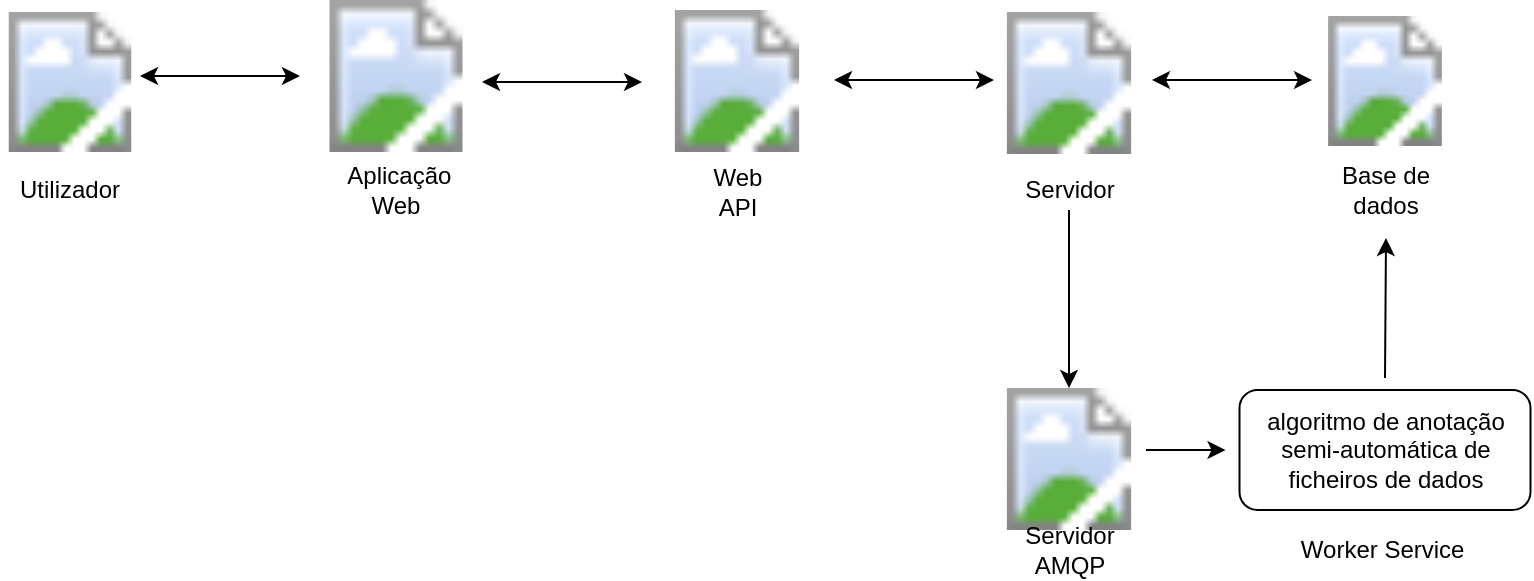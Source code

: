 <mxfile version="13.2.3" type="device"><diagram id="MCQOYmjWaxXSKb9aGjzv" name="Page-1"><mxGraphModel dx="1422" dy="762" grid="1" gridSize="10" guides="1" tooltips="1" connect="1" arrows="1" fold="1" page="1" pageScale="1" pageWidth="827" pageHeight="1169" math="0" shadow="0"><root><mxCell id="0"/><mxCell id="1" parent="0"/><mxCell id="0_k6-7-gBFnaidTuNq54-5" value="" style="shape=image;html=1;verticalLabelPosition=bottom;labelBackgroundColor=#ffffff;verticalAlign=top;imageAspect=1;aspect=fixed;image=https://cdn1.iconfinder.com/data/icons/home-appliances-49/100/Home_Appliances_9-512.png;" parent="1" vertex="1"><mxGeometry x="210" y="285" width="76" height="76" as="geometry"/></mxCell><mxCell id="0_k6-7-gBFnaidTuNq54-6" value="" style="shape=image;html=1;verticalLabelPosition=bottom;labelBackgroundColor=#ffffff;verticalAlign=top;imageAspect=1;aspect=fixed;image=https://image.flaticon.com/icons/png/512/115/115804.png;" parent="1" vertex="1"><mxGeometry x="383" y="290" width="71" height="71" as="geometry"/></mxCell><mxCell id="0_k6-7-gBFnaidTuNq54-7" value="" style="shape=image;html=1;verticalLabelPosition=bottom;labelBackgroundColor=#ffffff;verticalAlign=top;imageAspect=1;aspect=fixed;image=https://www.freepnglogos.com/uploads/server-png/server-icon-download-icons-17.png;" parent="1" vertex="1"><mxGeometry x="549" y="291" width="71" height="71" as="geometry"/></mxCell><mxCell id="0_k6-7-gBFnaidTuNq54-8" value="" style="shape=image;html=1;verticalLabelPosition=bottom;labelBackgroundColor=#ffffff;verticalAlign=top;imageAspect=1;aspect=fixed;image=https://clipartart.com/images/database-icon-clipart.jpg;" parent="1" vertex="1"><mxGeometry x="710" y="293" width="65" height="65" as="geometry"/></mxCell><mxCell id="0_k6-7-gBFnaidTuNq54-9" value="" style="shape=image;html=1;verticalLabelPosition=bottom;labelBackgroundColor=#ffffff;verticalAlign=top;imageAspect=1;aspect=fixed;image=https://icons-for-free.com/iconfiles/png/512/friend+human+man+member+person+profile+user+users+icon-1320168707291252637.png;" parent="1" vertex="1"><mxGeometry x="50" y="291" width="70" height="70" as="geometry"/></mxCell><mxCell id="0_k6-7-gBFnaidTuNq54-10" value="Utilizador" style="text;html=1;strokeColor=none;fillColor=none;align=center;verticalAlign=middle;whiteSpace=wrap;rounded=0;" parent="1" vertex="1"><mxGeometry x="65" y="370" width="40" height="20" as="geometry"/></mxCell><mxCell id="0_k6-7-gBFnaidTuNq54-11" value="&amp;nbsp;Aplicação Web" style="text;html=1;strokeColor=none;fillColor=none;align=center;verticalAlign=middle;whiteSpace=wrap;rounded=0;" parent="1" vertex="1"><mxGeometry x="217" y="370" width="62" height="20" as="geometry"/></mxCell><mxCell id="0_k6-7-gBFnaidTuNq54-12" value="Web API" style="text;html=1;strokeColor=none;fillColor=none;align=center;verticalAlign=middle;whiteSpace=wrap;rounded=0;" parent="1" vertex="1"><mxGeometry x="398.5" y="371" width="40" height="20" as="geometry"/></mxCell><mxCell id="0_k6-7-gBFnaidTuNq54-13" value="Servidor" style="text;html=1;strokeColor=none;fillColor=none;align=center;verticalAlign=middle;whiteSpace=wrap;rounded=0;" parent="1" vertex="1"><mxGeometry x="564.5" y="370" width="40" height="20" as="geometry"/></mxCell><mxCell id="0_k6-7-gBFnaidTuNq54-15" value="Base de dados" style="text;html=1;strokeColor=none;fillColor=none;align=center;verticalAlign=middle;whiteSpace=wrap;rounded=0;" parent="1" vertex="1"><mxGeometry x="718.75" y="370" width="47.5" height="20" as="geometry"/></mxCell><mxCell id="0_k6-7-gBFnaidTuNq54-16" value="" style="endArrow=classic;startArrow=classic;html=1;" parent="1" edge="1"><mxGeometry width="50" height="50" relative="1" as="geometry"><mxPoint x="120" y="323" as="sourcePoint"/><mxPoint x="200" y="323" as="targetPoint"/></mxGeometry></mxCell><mxCell id="0_k6-7-gBFnaidTuNq54-17" value="algoritmo de anotação semi-automática de ficheiros de dados" style="rounded=1;whiteSpace=wrap;html=1;" parent="1" vertex="1"><mxGeometry x="669.75" y="480" width="145.5" height="60" as="geometry"/></mxCell><mxCell id="0_k6-7-gBFnaidTuNq54-20" value="" style="endArrow=classic;startArrow=classic;html=1;" parent="1" edge="1"><mxGeometry width="50" height="50" relative="1" as="geometry"><mxPoint x="291" y="326" as="sourcePoint"/><mxPoint x="371" y="326" as="targetPoint"/></mxGeometry></mxCell><mxCell id="0_k6-7-gBFnaidTuNq54-21" value="" style="endArrow=classic;startArrow=classic;html=1;" parent="1" edge="1"><mxGeometry width="50" height="50" relative="1" as="geometry"><mxPoint x="467" y="325" as="sourcePoint"/><mxPoint x="547" y="325" as="targetPoint"/></mxGeometry></mxCell><mxCell id="0_k6-7-gBFnaidTuNq54-22" value="" style="endArrow=classic;startArrow=classic;html=1;" parent="1" edge="1"><mxGeometry width="50" height="50" relative="1" as="geometry"><mxPoint x="626" y="325" as="sourcePoint"/><mxPoint x="706" y="325" as="targetPoint"/></mxGeometry></mxCell><mxCell id="pM94c-hRPfrLM1g0Lbwx-1" value="Worker Service&amp;nbsp;" style="text;html=1;strokeColor=none;fillColor=none;align=center;verticalAlign=middle;whiteSpace=wrap;rounded=0;" parent="1" vertex="1"><mxGeometry x="684.75" y="550" width="115.5" height="20" as="geometry"/></mxCell><mxCell id="rVUCRxhgP1XCQQIbPld4-1" value="" style="shape=image;html=1;verticalLabelPosition=bottom;labelBackgroundColor=#ffffff;verticalAlign=top;imageAspect=1;aspect=fixed;image=https://www.freepnglogos.com/uploads/server-png/server-icon-download-icons-17.png;" vertex="1" parent="1"><mxGeometry x="549" y="479" width="71" height="71" as="geometry"/></mxCell><mxCell id="rVUCRxhgP1XCQQIbPld4-2" value="Servidor AMQP" style="text;html=1;strokeColor=none;fillColor=none;align=center;verticalAlign=middle;whiteSpace=wrap;rounded=0;" vertex="1" parent="1"><mxGeometry x="564.5" y="550" width="40" height="20" as="geometry"/></mxCell><mxCell id="rVUCRxhgP1XCQQIbPld4-3" value="" style="endArrow=classic;html=1;exitX=0.5;exitY=1;exitDx=0;exitDy=0;entryX=0.5;entryY=0;entryDx=0;entryDy=0;" edge="1" parent="1" source="0_k6-7-gBFnaidTuNq54-13" target="rVUCRxhgP1XCQQIbPld4-1"><mxGeometry width="50" height="50" relative="1" as="geometry"><mxPoint x="490" y="535" as="sourcePoint"/><mxPoint x="540" y="485" as="targetPoint"/></mxGeometry></mxCell><mxCell id="rVUCRxhgP1XCQQIbPld4-5" value="" style="endArrow=classic;html=1;entryX=0;entryY=0.5;entryDx=0;entryDy=0;" edge="1" parent="1"><mxGeometry width="50" height="50" relative="1" as="geometry"><mxPoint x="623" y="510" as="sourcePoint"/><mxPoint x="662.75" y="510" as="targetPoint"/></mxGeometry></mxCell><mxCell id="rVUCRxhgP1XCQQIbPld4-6" value="" style="endArrow=classic;html=1;exitX=0.5;exitY=0;exitDx=0;exitDy=0;" edge="1" parent="1"><mxGeometry width="50" height="50" relative="1" as="geometry"><mxPoint x="742.5" y="474" as="sourcePoint"/><mxPoint x="743" y="404" as="targetPoint"/></mxGeometry></mxCell></root></mxGraphModel></diagram></mxfile>